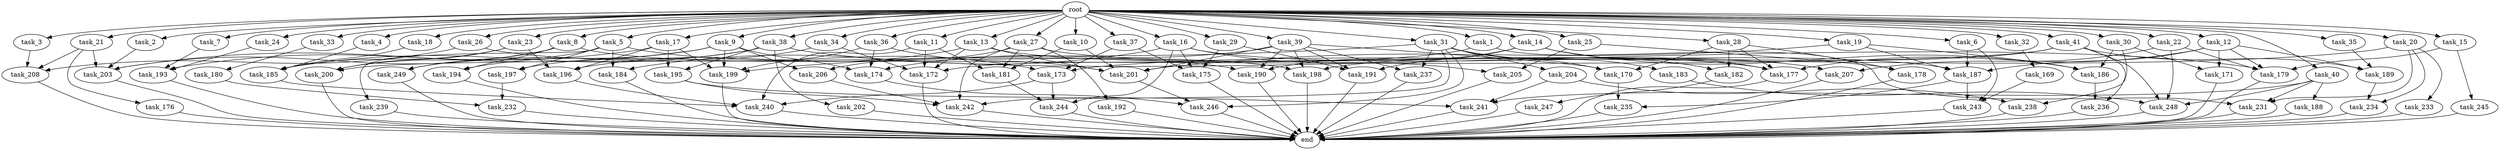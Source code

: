 digraph G {
  root [size="0.000000"];
  task_1 [size="2.048000"];
  task_2 [size="2.048000"];
  task_3 [size="2.048000"];
  task_4 [size="2.048000"];
  task_5 [size="2.048000"];
  task_6 [size="2.048000"];
  task_7 [size="2.048000"];
  task_8 [size="2.048000"];
  task_9 [size="2.048000"];
  task_10 [size="2.048000"];
  task_11 [size="2.048000"];
  task_12 [size="2.048000"];
  task_13 [size="2.048000"];
  task_14 [size="2.048000"];
  task_15 [size="2.048000"];
  task_16 [size="2.048000"];
  task_17 [size="2.048000"];
  task_18 [size="2.048000"];
  task_19 [size="2.048000"];
  task_20 [size="2.048000"];
  task_21 [size="2.048000"];
  task_22 [size="2.048000"];
  task_23 [size="2.048000"];
  task_24 [size="2.048000"];
  task_25 [size="2.048000"];
  task_26 [size="2.048000"];
  task_27 [size="2.048000"];
  task_28 [size="2.048000"];
  task_29 [size="2.048000"];
  task_30 [size="2.048000"];
  task_31 [size="2.048000"];
  task_32 [size="2.048000"];
  task_33 [size="2.048000"];
  task_34 [size="2.048000"];
  task_35 [size="2.048000"];
  task_36 [size="2.048000"];
  task_37 [size="2.048000"];
  task_38 [size="2.048000"];
  task_39 [size="2.048000"];
  task_40 [size="2.048000"];
  task_41 [size="2.048000"];
  task_169 [size="154618822.656000"];
  task_170 [size="498216206.336000"];
  task_171 [size="1666447310.848000"];
  task_172 [size="2370821947.392000"];
  task_173 [size="1322849927.168000"];
  task_174 [size="1546188226.560000"];
  task_175 [size="2662879723.520000"];
  task_176 [size="68719476.736000"];
  task_177 [size="2439541424.128000"];
  task_178 [size="773094113.280000"];
  task_179 [size="1391569403.904000"];
  task_180 [size="1391569403.904000"];
  task_181 [size="2559800508.416000"];
  task_182 [size="223338299.392000"];
  task_183 [size="68719476.736000"];
  task_184 [size="1116691496.960000"];
  task_185 [size="2817498546.176000"];
  task_186 [size="3109556322.304000"];
  task_187 [size="2834678415.360000"];
  task_188 [size="154618822.656000"];
  task_189 [size="1649267441.664000"];
  task_190 [size="962072674.304000"];
  task_191 [size="2284922601.472000"];
  task_192 [size="1099511627.776000"];
  task_193 [size="584115552.256000"];
  task_194 [size="2147483648.000000"];
  task_195 [size="704374636.544000"];
  task_196 [size="2508260900.864000"];
  task_197 [size="343597383.680000"];
  task_198 [size="3092376453.120000"];
  task_199 [size="1614907703.296000"];
  task_200 [size="3659312136.192000"];
  task_201 [size="4587025072.128000"];
  task_202 [size="429496729.600000"];
  task_203 [size="4346506903.552000"];
  task_204 [size="68719476.736000"];
  task_205 [size="1460288880.640000"];
  task_206 [size="1941325217.792000"];
  task_207 [size="1168231104.512000"];
  task_208 [size="979252543.488000"];
  task_231 [size="1614907703.296000"];
  task_232 [size="1271310319.616000"];
  task_233 [size="618475290.624000"];
  task_234 [size="1236950581.248000"];
  task_235 [size="1374389534.720000"];
  task_236 [size="1941325217.792000"];
  task_237 [size="343597383.680000"];
  task_238 [size="3109556322.304000"];
  task_239 [size="274877906.944000"];
  task_240 [size="2989297238.016000"];
  task_241 [size="3590592659.456000"];
  task_242 [size="3315714752.512000"];
  task_243 [size="1511828488.192000"];
  task_244 [size="2662879723.520000"];
  task_245 [size="618475290.624000"];
  task_246 [size="755914244.096000"];
  task_247 [size="429496729.600000"];
  task_248 [size="3040836845.568000"];
  task_249 [size="1116691496.960000"];
  end [size="0.000000"];

  root -> task_1 [size="1.000000"];
  root -> task_2 [size="1.000000"];
  root -> task_3 [size="1.000000"];
  root -> task_4 [size="1.000000"];
  root -> task_5 [size="1.000000"];
  root -> task_6 [size="1.000000"];
  root -> task_7 [size="1.000000"];
  root -> task_8 [size="1.000000"];
  root -> task_9 [size="1.000000"];
  root -> task_10 [size="1.000000"];
  root -> task_11 [size="1.000000"];
  root -> task_12 [size="1.000000"];
  root -> task_13 [size="1.000000"];
  root -> task_14 [size="1.000000"];
  root -> task_15 [size="1.000000"];
  root -> task_16 [size="1.000000"];
  root -> task_17 [size="1.000000"];
  root -> task_18 [size="1.000000"];
  root -> task_19 [size="1.000000"];
  root -> task_20 [size="1.000000"];
  root -> task_21 [size="1.000000"];
  root -> task_22 [size="1.000000"];
  root -> task_23 [size="1.000000"];
  root -> task_24 [size="1.000000"];
  root -> task_25 [size="1.000000"];
  root -> task_26 [size="1.000000"];
  root -> task_27 [size="1.000000"];
  root -> task_28 [size="1.000000"];
  root -> task_29 [size="1.000000"];
  root -> task_30 [size="1.000000"];
  root -> task_31 [size="1.000000"];
  root -> task_32 [size="1.000000"];
  root -> task_33 [size="1.000000"];
  root -> task_34 [size="1.000000"];
  root -> task_35 [size="1.000000"];
  root -> task_36 [size="1.000000"];
  root -> task_37 [size="1.000000"];
  root -> task_38 [size="1.000000"];
  root -> task_39 [size="1.000000"];
  root -> task_40 [size="1.000000"];
  root -> task_41 [size="1.000000"];
  task_1 -> task_172 [size="411041792.000000"];
  task_1 -> task_231 [size="411041792.000000"];
  task_2 -> task_203 [size="838860800.000000"];
  task_3 -> task_208 [size="411041792.000000"];
  task_4 -> task_185 [size="75497472.000000"];
  task_5 -> task_173 [size="134217728.000000"];
  task_5 -> task_184 [size="134217728.000000"];
  task_5 -> task_197 [size="134217728.000000"];
  task_5 -> task_239 [size="134217728.000000"];
  task_5 -> task_249 [size="134217728.000000"];
  task_6 -> task_187 [size="301989888.000000"];
  task_6 -> task_243 [size="301989888.000000"];
  task_7 -> task_193 [size="75497472.000000"];
  task_8 -> task_194 [size="838860800.000000"];
  task_8 -> task_198 [size="838860800.000000"];
  task_8 -> task_200 [size="838860800.000000"];
  task_8 -> task_203 [size="838860800.000000"];
  task_9 -> task_174 [size="411041792.000000"];
  task_9 -> task_199 [size="411041792.000000"];
  task_9 -> task_203 [size="411041792.000000"];
  task_9 -> task_206 [size="411041792.000000"];
  task_9 -> task_249 [size="411041792.000000"];
  task_10 -> task_181 [size="679477248.000000"];
  task_10 -> task_201 [size="679477248.000000"];
  task_11 -> task_172 [size="33554432.000000"];
  task_11 -> task_181 [size="33554432.000000"];
  task_11 -> task_240 [size="33554432.000000"];
  task_12 -> task_171 [size="134217728.000000"];
  task_12 -> task_177 [size="134217728.000000"];
  task_12 -> task_179 [size="134217728.000000"];
  task_12 -> task_187 [size="134217728.000000"];
  task_12 -> task_189 [size="134217728.000000"];
  task_13 -> task_172 [size="679477248.000000"];
  task_13 -> task_177 [size="679477248.000000"];
  task_13 -> task_196 [size="679477248.000000"];
  task_13 -> task_201 [size="679477248.000000"];
  task_14 -> task_177 [size="301989888.000000"];
  task_14 -> task_186 [size="301989888.000000"];
  task_14 -> task_190 [size="301989888.000000"];
  task_14 -> task_191 [size="301989888.000000"];
  task_15 -> task_179 [size="301989888.000000"];
  task_15 -> task_245 [size="301989888.000000"];
  task_16 -> task_175 [size="411041792.000000"];
  task_16 -> task_184 [size="411041792.000000"];
  task_16 -> task_187 [size="411041792.000000"];
  task_16 -> task_205 [size="411041792.000000"];
  task_16 -> task_244 [size="411041792.000000"];
  task_17 -> task_193 [size="134217728.000000"];
  task_17 -> task_195 [size="134217728.000000"];
  task_17 -> task_196 [size="134217728.000000"];
  task_17 -> task_199 [size="134217728.000000"];
  task_18 -> task_185 [size="679477248.000000"];
  task_19 -> task_186 [size="536870912.000000"];
  task_19 -> task_187 [size="536870912.000000"];
  task_19 -> task_201 [size="536870912.000000"];
  task_20 -> task_173 [size="301989888.000000"];
  task_20 -> task_231 [size="301989888.000000"];
  task_20 -> task_233 [size="301989888.000000"];
  task_20 -> task_234 [size="301989888.000000"];
  task_21 -> task_176 [size="33554432.000000"];
  task_21 -> task_203 [size="33554432.000000"];
  task_21 -> task_208 [size="33554432.000000"];
  task_22 -> task_179 [size="33554432.000000"];
  task_22 -> task_207 [size="33554432.000000"];
  task_22 -> task_248 [size="33554432.000000"];
  task_23 -> task_185 [size="411041792.000000"];
  task_23 -> task_196 [size="411041792.000000"];
  task_23 -> task_200 [size="411041792.000000"];
  task_24 -> task_193 [size="75497472.000000"];
  task_25 -> task_178 [size="301989888.000000"];
  task_25 -> task_205 [size="301989888.000000"];
  task_26 -> task_190 [size="33554432.000000"];
  task_26 -> task_208 [size="33554432.000000"];
  task_27 -> task_181 [size="536870912.000000"];
  task_27 -> task_192 [size="536870912.000000"];
  task_27 -> task_206 [size="536870912.000000"];
  task_27 -> task_207 [size="536870912.000000"];
  task_27 -> task_242 [size="536870912.000000"];
  task_28 -> task_170 [size="75497472.000000"];
  task_28 -> task_177 [size="75497472.000000"];
  task_28 -> task_178 [size="75497472.000000"];
  task_28 -> task_182 [size="75497472.000000"];
  task_29 -> task_175 [size="679477248.000000"];
  task_29 -> task_191 [size="679477248.000000"];
  task_30 -> task_171 [size="679477248.000000"];
  task_30 -> task_186 [size="679477248.000000"];
  task_30 -> task_238 [size="679477248.000000"];
  task_31 -> task_170 [size="33554432.000000"];
  task_31 -> task_182 [size="33554432.000000"];
  task_31 -> task_183 [size="33554432.000000"];
  task_31 -> task_199 [size="33554432.000000"];
  task_31 -> task_204 [size="33554432.000000"];
  task_31 -> task_237 [size="33554432.000000"];
  task_31 -> task_242 [size="33554432.000000"];
  task_31 -> task_246 [size="33554432.000000"];
  task_32 -> task_169 [size="75497472.000000"];
  task_33 -> task_180 [size="679477248.000000"];
  task_34 -> task_172 [size="33554432.000000"];
  task_34 -> task_197 [size="33554432.000000"];
  task_35 -> task_189 [size="134217728.000000"];
  task_36 -> task_174 [size="209715200.000000"];
  task_36 -> task_199 [size="209715200.000000"];
  task_36 -> task_201 [size="209715200.000000"];
  task_37 -> task_173 [size="209715200.000000"];
  task_37 -> task_175 [size="209715200.000000"];
  task_38 -> task_179 [size="209715200.000000"];
  task_38 -> task_185 [size="209715200.000000"];
  task_38 -> task_194 [size="209715200.000000"];
  task_38 -> task_195 [size="209715200.000000"];
  task_38 -> task_202 [size="209715200.000000"];
  task_39 -> task_170 [size="134217728.000000"];
  task_39 -> task_174 [size="134217728.000000"];
  task_39 -> task_190 [size="134217728.000000"];
  task_39 -> task_191 [size="134217728.000000"];
  task_39 -> task_198 [size="134217728.000000"];
  task_39 -> task_201 [size="134217728.000000"];
  task_39 -> task_237 [size="134217728.000000"];
  task_40 -> task_188 [size="75497472.000000"];
  task_40 -> task_231 [size="75497472.000000"];
  task_40 -> task_241 [size="75497472.000000"];
  task_40 -> task_248 [size="75497472.000000"];
  task_41 -> task_189 [size="536870912.000000"];
  task_41 -> task_198 [size="536870912.000000"];
  task_41 -> task_200 [size="536870912.000000"];
  task_41 -> task_236 [size="536870912.000000"];
  task_41 -> task_248 [size="536870912.000000"];
  task_169 -> task_243 [size="301989888.000000"];
  task_170 -> task_235 [size="536870912.000000"];
  task_171 -> end [size="1.000000"];
  task_172 -> end [size="1.000000"];
  task_173 -> task_240 [size="209715200.000000"];
  task_173 -> task_244 [size="209715200.000000"];
  task_174 -> task_246 [size="301989888.000000"];
  task_175 -> end [size="1.000000"];
  task_176 -> end [size="1.000000"];
  task_177 -> end [size="1.000000"];
  task_178 -> end [size="1.000000"];
  task_179 -> end [size="1.000000"];
  task_180 -> task_232 [size="411041792.000000"];
  task_181 -> task_244 [size="679477248.000000"];
  task_182 -> task_247 [size="209715200.000000"];
  task_183 -> task_248 [size="838860800.000000"];
  task_184 -> end [size="1.000000"];
  task_185 -> task_240 [size="536870912.000000"];
  task_186 -> task_236 [size="411041792.000000"];
  task_187 -> task_235 [size="134217728.000000"];
  task_187 -> task_243 [size="134217728.000000"];
  task_188 -> end [size="1.000000"];
  task_189 -> task_234 [size="301989888.000000"];
  task_190 -> end [size="1.000000"];
  task_191 -> end [size="1.000000"];
  task_192 -> end [size="1.000000"];
  task_193 -> end [size="1.000000"];
  task_194 -> end [size="1.000000"];
  task_195 -> task_241 [size="838860800.000000"];
  task_195 -> task_242 [size="838860800.000000"];
  task_196 -> task_240 [size="679477248.000000"];
  task_197 -> task_232 [size="209715200.000000"];
  task_198 -> end [size="1.000000"];
  task_199 -> end [size="1.000000"];
  task_200 -> end [size="1.000000"];
  task_201 -> task_246 [size="33554432.000000"];
  task_202 -> end [size="1.000000"];
  task_203 -> end [size="1.000000"];
  task_204 -> task_238 [size="838860800.000000"];
  task_204 -> task_241 [size="838860800.000000"];
  task_205 -> end [size="1.000000"];
  task_206 -> task_242 [size="209715200.000000"];
  task_207 -> end [size="1.000000"];
  task_208 -> end [size="1.000000"];
  task_231 -> end [size="1.000000"];
  task_232 -> end [size="1.000000"];
  task_233 -> end [size="1.000000"];
  task_234 -> end [size="1.000000"];
  task_235 -> end [size="1.000000"];
  task_236 -> end [size="1.000000"];
  task_237 -> end [size="1.000000"];
  task_238 -> end [size="1.000000"];
  task_239 -> end [size="1.000000"];
  task_240 -> end [size="1.000000"];
  task_241 -> end [size="1.000000"];
  task_242 -> end [size="1.000000"];
  task_243 -> end [size="1.000000"];
  task_244 -> end [size="1.000000"];
  task_245 -> end [size="1.000000"];
  task_246 -> end [size="1.000000"];
  task_247 -> end [size="1.000000"];
  task_248 -> end [size="1.000000"];
  task_249 -> end [size="1.000000"];
}
